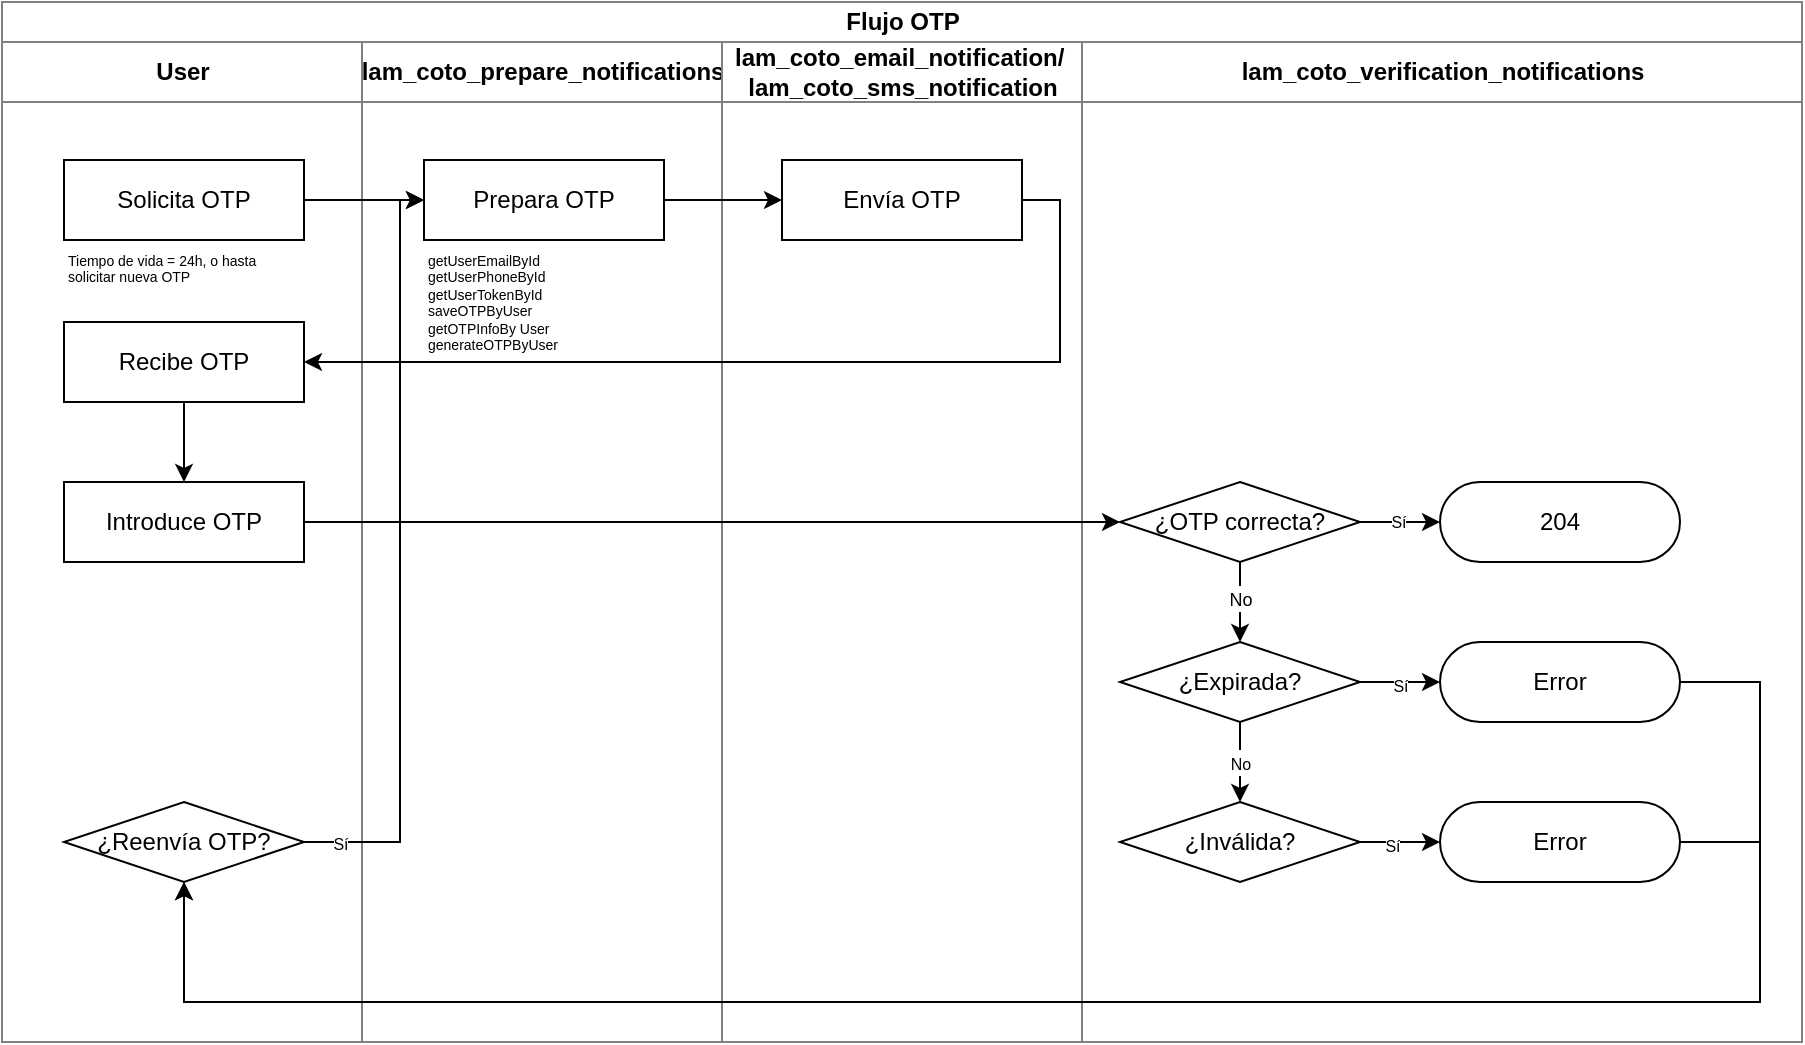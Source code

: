 <mxfile version="26.1.0">
  <diagram name="Page-1" id="HDvkzx63YxC8ieXJdsiz">
    <mxGraphModel grid="0" page="1" gridSize="10" guides="1" tooltips="1" connect="1" arrows="1" fold="1" pageScale="1" pageWidth="970" pageHeight="600" math="0" shadow="0">
      <root>
        <mxCell id="0" />
        <mxCell id="1" parent="0" />
        <mxCell id="U8tIrEob9o8xScn_6MlO-16" value="Flujo OTP" style="swimlane;childLayout=stackLayout;resizeParent=1;resizeParentMax=0;startSize=20;html=1;strokeColor=#808080;" vertex="1" parent="1">
          <mxGeometry x="35" y="40" width="900" height="520" as="geometry" />
        </mxCell>
        <mxCell id="U8tIrEob9o8xScn_6MlO-17" value="User" style="swimlane;startSize=30;html=1;strokeColor=#808080;" vertex="1" parent="U8tIrEob9o8xScn_6MlO-16">
          <mxGeometry y="20" width="180" height="500" as="geometry" />
        </mxCell>
        <mxCell id="U8tIrEob9o8xScn_6MlO-22" value="Solicita OTP" style="rounded=0;whiteSpace=wrap;html=1;" vertex="1" parent="U8tIrEob9o8xScn_6MlO-17">
          <mxGeometry x="31" y="59" width="120" height="40" as="geometry" />
        </mxCell>
        <mxCell id="U8tIrEob9o8xScn_6MlO-23" value="Tiempo de vida = 24h, o hasta solicitar nueva OTP" style="text;html=1;align=left;verticalAlign=top;whiteSpace=wrap;rounded=0;fontSize=7;" vertex="1" parent="U8tIrEob9o8xScn_6MlO-17">
          <mxGeometry x="31" y="99" width="120" height="30" as="geometry" />
        </mxCell>
        <mxCell id="U8tIrEob9o8xScn_6MlO-32" style="edgeStyle=orthogonalEdgeStyle;rounded=0;orthogonalLoop=1;jettySize=auto;html=1;entryX=0.5;entryY=0;entryDx=0;entryDy=0;" edge="1" parent="U8tIrEob9o8xScn_6MlO-17" source="U8tIrEob9o8xScn_6MlO-29" target="U8tIrEob9o8xScn_6MlO-31">
          <mxGeometry relative="1" as="geometry" />
        </mxCell>
        <mxCell id="U8tIrEob9o8xScn_6MlO-29" value="Recibe OTP" style="rounded=0;whiteSpace=wrap;html=1;" vertex="1" parent="U8tIrEob9o8xScn_6MlO-17">
          <mxGeometry x="31" y="140" width="120" height="40" as="geometry" />
        </mxCell>
        <mxCell id="U8tIrEob9o8xScn_6MlO-31" value="Introduce OTP" style="rounded=0;whiteSpace=wrap;html=1;" vertex="1" parent="U8tIrEob9o8xScn_6MlO-17">
          <mxGeometry x="31" y="220" width="120" height="40" as="geometry" />
        </mxCell>
        <mxCell id="U8tIrEob9o8xScn_6MlO-50" value="¿Reenvía OTP?" style="rhombus;whiteSpace=wrap;html=1;" vertex="1" parent="U8tIrEob9o8xScn_6MlO-17">
          <mxGeometry x="31" y="380" width="120" height="40" as="geometry" />
        </mxCell>
        <mxCell id="U8tIrEob9o8xScn_6MlO-18" value="lam_coto_prepare_notifications" style="swimlane;startSize=30;html=1;strokeColor=#808080;" vertex="1" parent="U8tIrEob9o8xScn_6MlO-16">
          <mxGeometry x="180" y="20" width="180" height="500" as="geometry" />
        </mxCell>
        <mxCell id="U8tIrEob9o8xScn_6MlO-24" value="Prepara OTP" style="rounded=0;whiteSpace=wrap;html=1;" vertex="1" parent="U8tIrEob9o8xScn_6MlO-18">
          <mxGeometry x="31" y="59" width="120" height="40" as="geometry" />
        </mxCell>
        <mxCell id="U8tIrEob9o8xScn_6MlO-25" value="getUserEmailById&lt;div&gt;getUserPhoneById&lt;/div&gt;&lt;div&gt;getUserTokenById&lt;/div&gt;&lt;div&gt;saveOTPByUser&lt;/div&gt;&lt;div&gt;getOTPInfoBy User&lt;/div&gt;&lt;div&gt;generateOTPByUser&lt;/div&gt;" style="text;html=1;align=left;verticalAlign=top;whiteSpace=wrap;rounded=0;fontSize=7;" vertex="1" parent="U8tIrEob9o8xScn_6MlO-18">
          <mxGeometry x="31" y="99" width="120" height="71" as="geometry" />
        </mxCell>
        <mxCell id="U8tIrEob9o8xScn_6MlO-55" value="lam_coto_email_notification/&amp;nbsp;&lt;div&gt;lam_coto_sms_notification&lt;/div&gt;" style="swimlane;startSize=30;html=1;strokeColor=#808080;" vertex="1" parent="U8tIrEob9o8xScn_6MlO-16">
          <mxGeometry x="360" y="20" width="180" height="500" as="geometry" />
        </mxCell>
        <mxCell id="U8tIrEob9o8xScn_6MlO-27" value="Envía OTP" style="rounded=0;whiteSpace=wrap;html=1;" vertex="1" parent="U8tIrEob9o8xScn_6MlO-55">
          <mxGeometry x="30" y="59" width="120" height="40" as="geometry" />
        </mxCell>
        <mxCell id="U8tIrEob9o8xScn_6MlO-26" style="edgeStyle=orthogonalEdgeStyle;rounded=0;orthogonalLoop=1;jettySize=auto;html=1;" edge="1" parent="U8tIrEob9o8xScn_6MlO-16" source="U8tIrEob9o8xScn_6MlO-22" target="U8tIrEob9o8xScn_6MlO-24">
          <mxGeometry relative="1" as="geometry" />
        </mxCell>
        <mxCell id="U8tIrEob9o8xScn_6MlO-19" value="lam_coto_verification_notifications" style="swimlane;startSize=30;html=1;strokeColor=#808080;" vertex="1" parent="U8tIrEob9o8xScn_6MlO-16">
          <mxGeometry x="540" y="20" width="360" height="500" as="geometry" />
        </mxCell>
        <mxCell id="U8tIrEob9o8xScn_6MlO-38" style="edgeStyle=orthogonalEdgeStyle;rounded=0;orthogonalLoop=1;jettySize=auto;html=1;" edge="1" parent="U8tIrEob9o8xScn_6MlO-19" source="U8tIrEob9o8xScn_6MlO-34" target="U8tIrEob9o8xScn_6MlO-37">
          <mxGeometry relative="1" as="geometry" />
        </mxCell>
        <mxCell id="U8tIrEob9o8xScn_6MlO-39" value="&lt;font style=&quot;font-size: 8px;&quot;&gt;Sí&lt;/font&gt;" style="edgeLabel;html=1;align=center;verticalAlign=middle;resizable=0;points=[];" connectable="0" vertex="1" parent="U8tIrEob9o8xScn_6MlO-38">
          <mxGeometry x="-0.049" y="1" relative="1" as="geometry">
            <mxPoint as="offset" />
          </mxGeometry>
        </mxCell>
        <mxCell id="U8tIrEob9o8xScn_6MlO-41" style="edgeStyle=orthogonalEdgeStyle;rounded=0;orthogonalLoop=1;jettySize=auto;html=1;" edge="1" parent="U8tIrEob9o8xScn_6MlO-19" source="U8tIrEob9o8xScn_6MlO-34" target="U8tIrEob9o8xScn_6MlO-40">
          <mxGeometry relative="1" as="geometry" />
        </mxCell>
        <mxCell id="U8tIrEob9o8xScn_6MlO-45" value="&lt;font style=&quot;font-size: 9px;&quot;&gt;No&lt;/font&gt;" style="edgeLabel;html=1;align=center;verticalAlign=middle;resizable=0;points=[];" connectable="0" vertex="1" parent="U8tIrEob9o8xScn_6MlO-41">
          <mxGeometry x="-0.111" relative="1" as="geometry">
            <mxPoint as="offset" />
          </mxGeometry>
        </mxCell>
        <mxCell id="U8tIrEob9o8xScn_6MlO-34" value="¿OTP correcta?" style="rhombus;whiteSpace=wrap;html=1;" vertex="1" parent="U8tIrEob9o8xScn_6MlO-19">
          <mxGeometry x="19" y="220" width="120" height="40" as="geometry" />
        </mxCell>
        <mxCell id="U8tIrEob9o8xScn_6MlO-37" value="204" style="rounded=1;whiteSpace=wrap;html=1;arcSize=50;" vertex="1" parent="U8tIrEob9o8xScn_6MlO-19">
          <mxGeometry x="179" y="220" width="120" height="40" as="geometry" />
        </mxCell>
        <mxCell id="U8tIrEob9o8xScn_6MlO-43" style="edgeStyle=orthogonalEdgeStyle;rounded=0;orthogonalLoop=1;jettySize=auto;html=1;" edge="1" parent="U8tIrEob9o8xScn_6MlO-19" source="U8tIrEob9o8xScn_6MlO-40" target="U8tIrEob9o8xScn_6MlO-42">
          <mxGeometry relative="1" as="geometry" />
        </mxCell>
        <mxCell id="U8tIrEob9o8xScn_6MlO-44" value="&lt;font style=&quot;font-size: 8px;&quot;&gt;No&lt;/font&gt;" style="edgeLabel;html=1;align=center;verticalAlign=middle;resizable=0;points=[];" connectable="0" vertex="1" parent="U8tIrEob9o8xScn_6MlO-43">
          <mxGeometry x="-0.024" relative="1" as="geometry">
            <mxPoint as="offset" />
          </mxGeometry>
        </mxCell>
        <mxCell id="U8tIrEob9o8xScn_6MlO-48" style="edgeStyle=orthogonalEdgeStyle;rounded=0;orthogonalLoop=1;jettySize=auto;html=1;entryX=0;entryY=0.5;entryDx=0;entryDy=0;" edge="1" parent="U8tIrEob9o8xScn_6MlO-19" source="U8tIrEob9o8xScn_6MlO-40" target="U8tIrEob9o8xScn_6MlO-46">
          <mxGeometry relative="1" as="geometry" />
        </mxCell>
        <mxCell id="U8tIrEob9o8xScn_6MlO-65" value="&lt;font style=&quot;font-size: 8px;&quot;&gt;Sí&lt;/font&gt;" style="edgeLabel;html=1;align=center;verticalAlign=middle;resizable=0;points=[];" connectable="0" vertex="1" parent="U8tIrEob9o8xScn_6MlO-48">
          <mxGeometry x="-0.008" y="-1" relative="1" as="geometry">
            <mxPoint as="offset" />
          </mxGeometry>
        </mxCell>
        <mxCell id="U8tIrEob9o8xScn_6MlO-40" value="¿Expirada?" style="rhombus;whiteSpace=wrap;html=1;" vertex="1" parent="U8tIrEob9o8xScn_6MlO-19">
          <mxGeometry x="19" y="300" width="120" height="40" as="geometry" />
        </mxCell>
        <mxCell id="U8tIrEob9o8xScn_6MlO-49" style="edgeStyle=orthogonalEdgeStyle;rounded=0;orthogonalLoop=1;jettySize=auto;html=1;" edge="1" parent="U8tIrEob9o8xScn_6MlO-19" source="U8tIrEob9o8xScn_6MlO-42" target="U8tIrEob9o8xScn_6MlO-47">
          <mxGeometry relative="1" as="geometry" />
        </mxCell>
        <mxCell id="U8tIrEob9o8xScn_6MlO-66" value="&lt;font style=&quot;font-size: 8px;&quot;&gt;Sí&lt;/font&gt;" style="edgeLabel;html=1;align=center;verticalAlign=middle;resizable=0;points=[];" connectable="0" vertex="1" parent="U8tIrEob9o8xScn_6MlO-49">
          <mxGeometry x="-0.196" y="-1" relative="1" as="geometry">
            <mxPoint as="offset" />
          </mxGeometry>
        </mxCell>
        <mxCell id="U8tIrEob9o8xScn_6MlO-42" value="¿Inválida?" style="rhombus;whiteSpace=wrap;html=1;" vertex="1" parent="U8tIrEob9o8xScn_6MlO-19">
          <mxGeometry x="19" y="380" width="120" height="40" as="geometry" />
        </mxCell>
        <mxCell id="U8tIrEob9o8xScn_6MlO-46" value="Error" style="rounded=1;whiteSpace=wrap;html=1;arcSize=50;" vertex="1" parent="U8tIrEob9o8xScn_6MlO-19">
          <mxGeometry x="179" y="300" width="120" height="40" as="geometry" />
        </mxCell>
        <mxCell id="U8tIrEob9o8xScn_6MlO-47" value="Error" style="rounded=1;whiteSpace=wrap;html=1;arcSize=50;" vertex="1" parent="U8tIrEob9o8xScn_6MlO-19">
          <mxGeometry x="179" y="380" width="120" height="40" as="geometry" />
        </mxCell>
        <mxCell id="U8tIrEob9o8xScn_6MlO-56" style="edgeStyle=orthogonalEdgeStyle;rounded=0;orthogonalLoop=1;jettySize=auto;html=1;" edge="1" parent="U8tIrEob9o8xScn_6MlO-16" source="U8tIrEob9o8xScn_6MlO-24" target="U8tIrEob9o8xScn_6MlO-27">
          <mxGeometry relative="1" as="geometry" />
        </mxCell>
        <mxCell id="U8tIrEob9o8xScn_6MlO-57" style="edgeStyle=orthogonalEdgeStyle;rounded=0;orthogonalLoop=1;jettySize=auto;html=1;entryX=1;entryY=0.5;entryDx=0;entryDy=0;" edge="1" parent="U8tIrEob9o8xScn_6MlO-16" source="U8tIrEob9o8xScn_6MlO-27" target="U8tIrEob9o8xScn_6MlO-29">
          <mxGeometry relative="1" as="geometry">
            <Array as="points">
              <mxPoint x="529" y="99" />
              <mxPoint x="529" y="180" />
            </Array>
          </mxGeometry>
        </mxCell>
        <mxCell id="U8tIrEob9o8xScn_6MlO-58" style="edgeStyle=orthogonalEdgeStyle;rounded=0;orthogonalLoop=1;jettySize=auto;html=1;" edge="1" parent="U8tIrEob9o8xScn_6MlO-16" source="U8tIrEob9o8xScn_6MlO-31" target="U8tIrEob9o8xScn_6MlO-34">
          <mxGeometry relative="1" as="geometry" />
        </mxCell>
        <mxCell id="U8tIrEob9o8xScn_6MlO-62" style="edgeStyle=orthogonalEdgeStyle;rounded=0;orthogonalLoop=1;jettySize=auto;html=1;entryX=0.5;entryY=1;entryDx=0;entryDy=0;exitX=1;exitY=0.5;exitDx=0;exitDy=0;" edge="1" parent="U8tIrEob9o8xScn_6MlO-16" source="U8tIrEob9o8xScn_6MlO-46" target="U8tIrEob9o8xScn_6MlO-50">
          <mxGeometry relative="1" as="geometry">
            <Array as="points">
              <mxPoint x="879" y="340" />
              <mxPoint x="879" y="500" />
              <mxPoint x="91" y="500" />
            </Array>
          </mxGeometry>
        </mxCell>
        <mxCell id="U8tIrEob9o8xScn_6MlO-63" style="edgeStyle=orthogonalEdgeStyle;rounded=0;orthogonalLoop=1;jettySize=auto;html=1;entryX=0.5;entryY=1;entryDx=0;entryDy=0;" edge="1" parent="U8tIrEob9o8xScn_6MlO-16" source="U8tIrEob9o8xScn_6MlO-47" target="U8tIrEob9o8xScn_6MlO-50">
          <mxGeometry relative="1" as="geometry">
            <Array as="points">
              <mxPoint x="879" y="420" />
              <mxPoint x="879" y="500" />
              <mxPoint x="91" y="500" />
            </Array>
          </mxGeometry>
        </mxCell>
        <mxCell id="U8tIrEob9o8xScn_6MlO-64" style="edgeStyle=orthogonalEdgeStyle;rounded=0;orthogonalLoop=1;jettySize=auto;html=1;entryX=0;entryY=0.5;entryDx=0;entryDy=0;" edge="1" parent="U8tIrEob9o8xScn_6MlO-16" source="U8tIrEob9o8xScn_6MlO-50" target="U8tIrEob9o8xScn_6MlO-24">
          <mxGeometry relative="1" as="geometry">
            <Array as="points">
              <mxPoint x="199" y="420" />
              <mxPoint x="199" y="99" />
            </Array>
          </mxGeometry>
        </mxCell>
        <mxCell id="U8tIrEob9o8xScn_6MlO-67" value="&lt;font style=&quot;font-size: 8px;&quot;&gt;Sí&lt;/font&gt;" style="edgeLabel;html=1;align=center;verticalAlign=middle;resizable=0;points=[];" connectable="0" vertex="1" parent="U8tIrEob9o8xScn_6MlO-64">
          <mxGeometry x="-0.907" relative="1" as="geometry">
            <mxPoint as="offset" />
          </mxGeometry>
        </mxCell>
      </root>
    </mxGraphModel>
  </diagram>
</mxfile>
